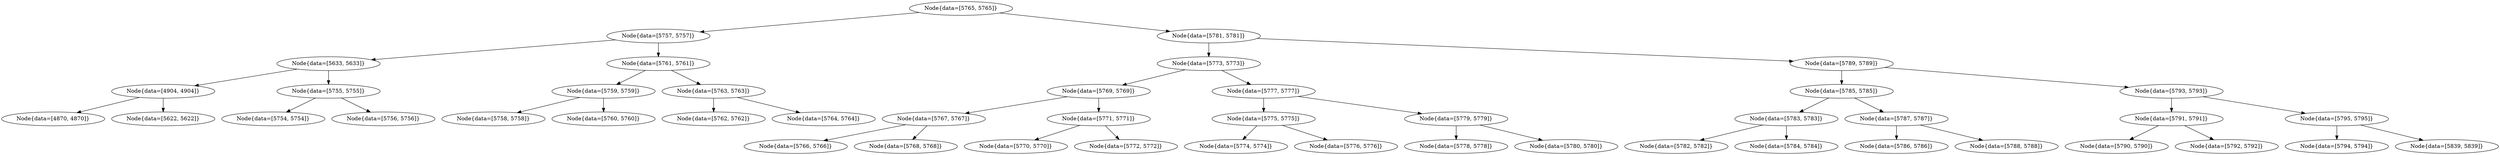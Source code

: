 digraph G{
1539575645 [label="Node{data=[5765, 5765]}"]
1539575645 -> 546452352
546452352 [label="Node{data=[5757, 5757]}"]
546452352 -> 1529627129
1529627129 [label="Node{data=[5633, 5633]}"]
1529627129 -> 1696621151
1696621151 [label="Node{data=[4904, 4904]}"]
1696621151 -> 518334273
518334273 [label="Node{data=[4870, 4870]}"]
1696621151 -> 794429742
794429742 [label="Node{data=[5622, 5622]}"]
1529627129 -> 373335733
373335733 [label="Node{data=[5755, 5755]}"]
373335733 -> 1888750776
1888750776 [label="Node{data=[5754, 5754]}"]
373335733 -> 1207755460
1207755460 [label="Node{data=[5756, 5756]}"]
546452352 -> 940605548
940605548 [label="Node{data=[5761, 5761]}"]
940605548 -> 729214165
729214165 [label="Node{data=[5759, 5759]}"]
729214165 -> 2077738191
2077738191 [label="Node{data=[5758, 5758]}"]
729214165 -> 1537078195
1537078195 [label="Node{data=[5760, 5760]}"]
940605548 -> 1739721548
1739721548 [label="Node{data=[5763, 5763]}"]
1739721548 -> 2076070699
2076070699 [label="Node{data=[5762, 5762]}"]
1739721548 -> 1040847151
1040847151 [label="Node{data=[5764, 5764]}"]
1539575645 -> 180256054
180256054 [label="Node{data=[5781, 5781]}"]
180256054 -> 2107764550
2107764550 [label="Node{data=[5773, 5773]}"]
2107764550 -> 1947192530
1947192530 [label="Node{data=[5769, 5769]}"]
1947192530 -> 451033109
451033109 [label="Node{data=[5767, 5767]}"]
451033109 -> 1674359218
1674359218 [label="Node{data=[5766, 5766]}"]
451033109 -> 291875154
291875154 [label="Node{data=[5768, 5768]}"]
1947192530 -> 461803248
461803248 [label="Node{data=[5771, 5771]}"]
461803248 -> 271531781
271531781 [label="Node{data=[5770, 5770]}"]
461803248 -> 384322963
384322963 [label="Node{data=[5772, 5772]}"]
2107764550 -> 712726821
712726821 [label="Node{data=[5777, 5777]}"]
712726821 -> 94745492
94745492 [label="Node{data=[5775, 5775]}"]
94745492 -> 1822122802
1822122802 [label="Node{data=[5774, 5774]}"]
94745492 -> 944455655
944455655 [label="Node{data=[5776, 5776]}"]
712726821 -> 1217002426
1217002426 [label="Node{data=[5779, 5779]}"]
1217002426 -> 1612240940
1612240940 [label="Node{data=[5778, 5778]}"]
1217002426 -> 1462613486
1462613486 [label="Node{data=[5780, 5780]}"]
180256054 -> 922225899
922225899 [label="Node{data=[5789, 5789]}"]
922225899 -> 833320357
833320357 [label="Node{data=[5785, 5785]}"]
833320357 -> 391385604
391385604 [label="Node{data=[5783, 5783]}"]
391385604 -> 770463685
770463685 [label="Node{data=[5782, 5782]}"]
391385604 -> 1535482311
1535482311 [label="Node{data=[5784, 5784]}"]
833320357 -> 837409103
837409103 [label="Node{data=[5787, 5787]}"]
837409103 -> 110770500
110770500 [label="Node{data=[5786, 5786]}"]
837409103 -> 1233589293
1233589293 [label="Node{data=[5788, 5788]}"]
922225899 -> 1044117371
1044117371 [label="Node{data=[5793, 5793]}"]
1044117371 -> 1105683026
1105683026 [label="Node{data=[5791, 5791]}"]
1105683026 -> 375399219
375399219 [label="Node{data=[5790, 5790]}"]
1105683026 -> 1731685294
1731685294 [label="Node{data=[5792, 5792]}"]
1044117371 -> 114743324
114743324 [label="Node{data=[5795, 5795]}"]
114743324 -> 2086260582
2086260582 [label="Node{data=[5794, 5794]}"]
114743324 -> 1807159909
1807159909 [label="Node{data=[5839, 5839]}"]
}